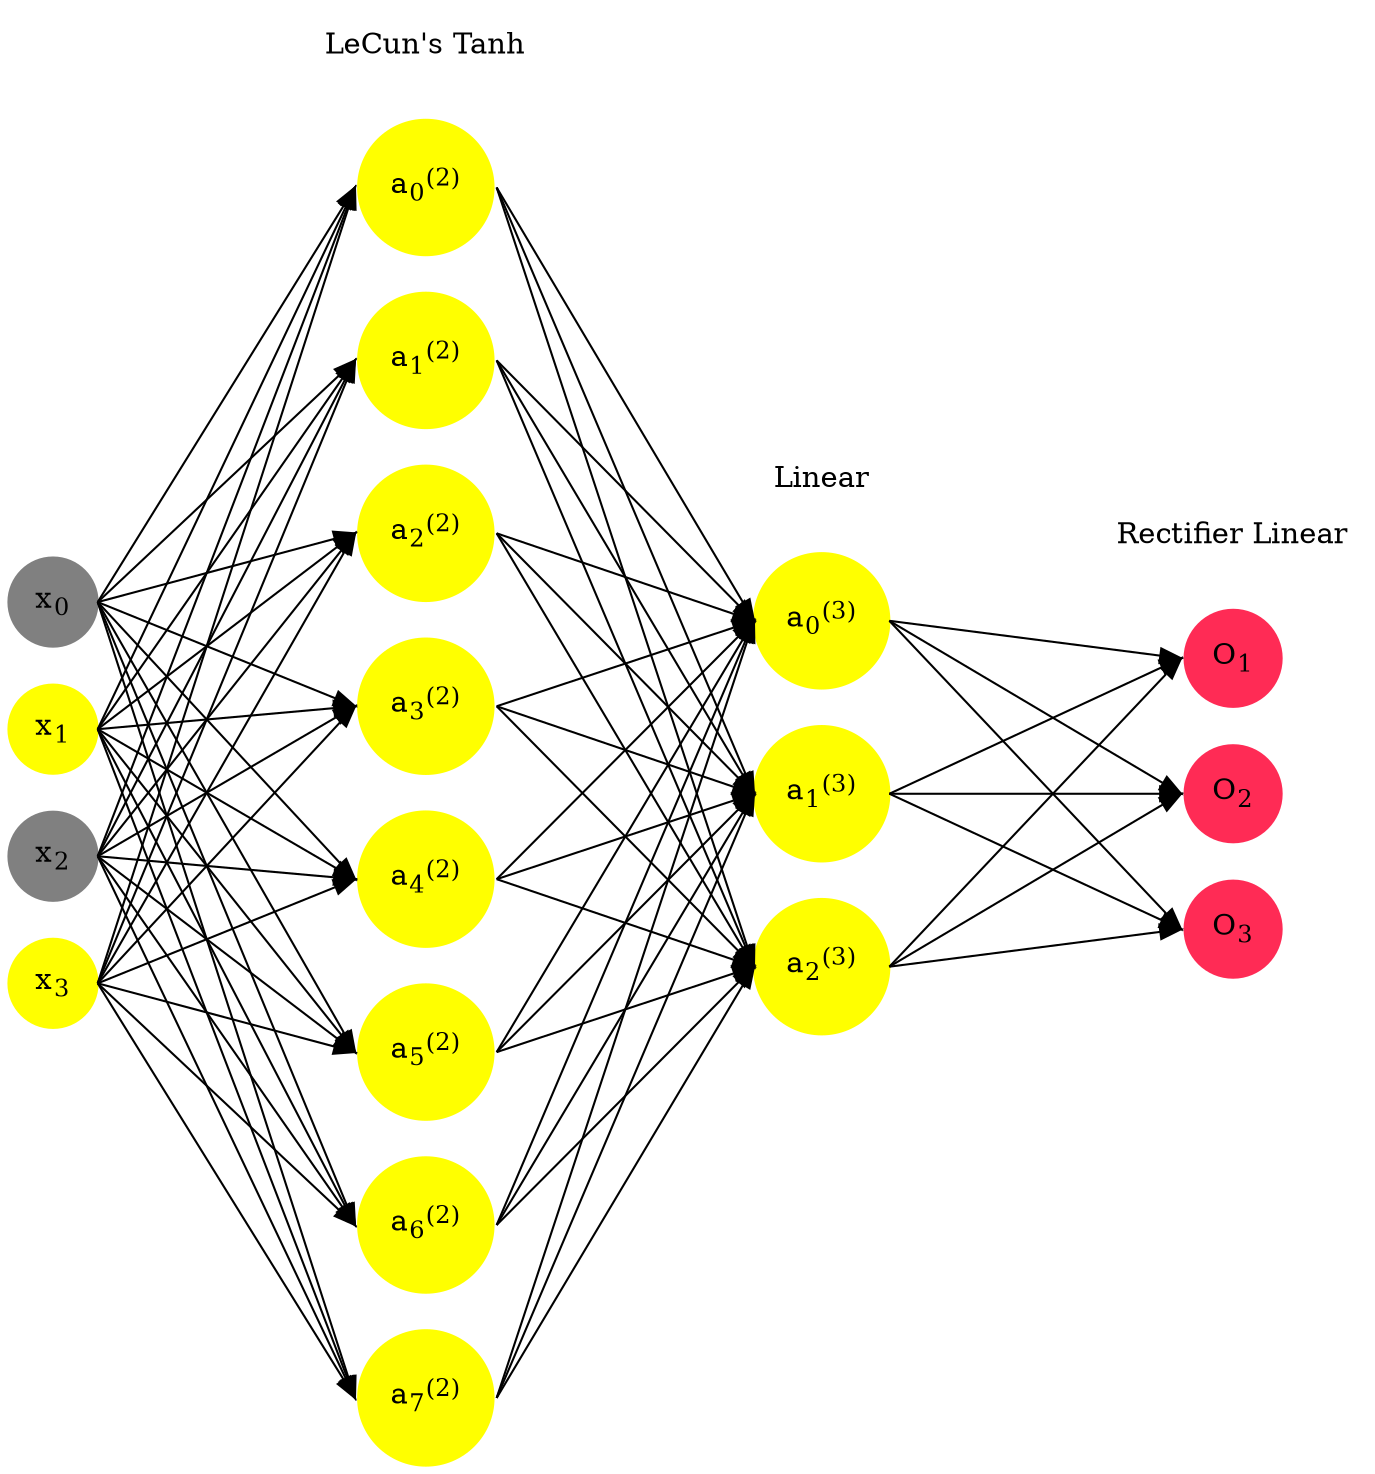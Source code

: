 digraph G {
	rankdir = LR;
	splines=false;
	edge[style=invis];
	ranksep= 1.4;
	{
	node [shape=circle, color="0.1667, 0.0, 0.5", style=filled, fillcolor="0.1667, 0.0, 0.5"];
	x0 [label=<x<sub>0</sub>>];
	}
	{
	node [shape=circle, color="0.1667, 1.0, 1.0", style=filled, fillcolor="0.1667, 1.0, 1.0"];
	x1 [label=<x<sub>1</sub>>];
	}
	{
	node [shape=circle, color="0.1667, 0.0, 0.5", style=filled, fillcolor="0.1667, 0.0, 0.5"];
	x2 [label=<x<sub>2</sub>>];
	}
	{
	node [shape=circle, color="0.1667, 1.0, 1.0", style=filled, fillcolor="0.1667, 1.0, 1.0"];
	x3 [label=<x<sub>3</sub>>];
	}
	{
	node [shape=circle, color="0.1667, 1.715900, 1.357950", style=filled, fillcolor="0.1667, 1.715900, 1.357950"];
	a02 [label=<a<sub>0</sub><sup>(2)</sup>>];
	}
	{
	node [shape=circle, color="0.1667, 1.715900, 1.357950", style=filled, fillcolor="0.1667, 1.715900, 1.357950"];
	a12 [label=<a<sub>1</sub><sup>(2)</sup>>];
	}
	{
	node [shape=circle, color="0.1667, 1.715900, 1.357950", style=filled, fillcolor="0.1667, 1.715900, 1.357950"];
	a22 [label=<a<sub>2</sub><sup>(2)</sup>>];
	}
	{
	node [shape=circle, color="0.1667, 1.715900, 1.357950", style=filled, fillcolor="0.1667, 1.715900, 1.357950"];
	a32 [label=<a<sub>3</sub><sup>(2)</sup>>];
	}
	{
	node [shape=circle, color="0.1667, 1.715900, 1.357950", style=filled, fillcolor="0.1667, 1.715900, 1.357950"];
	a42 [label=<a<sub>4</sub><sup>(2)</sup>>];
	}
	{
	node [shape=circle, color="0.1667, 1.715900, 1.357950", style=filled, fillcolor="0.1667, 1.715900, 1.357950"];
	a52 [label=<a<sub>5</sub><sup>(2)</sup>>];
	}
	{
	node [shape=circle, color="0.1667, 1.715900, 1.357950", style=filled, fillcolor="0.1667, 1.715900, 1.357950"];
	a62 [label=<a<sub>6</sub><sup>(2)</sup>>];
	}
	{
	node [shape=circle, color="0.1667, 1.715900, 1.357950", style=filled, fillcolor="0.1667, 1.715900, 1.357950"];
	a72 [label=<a<sub>7</sub><sup>(2)</sup>>];
	}
	{
	node [shape=circle, color="0.1667, 451507045310760113589697969325472291078179818849197497639199458640019982928282270594134335860521187505794715501952321837255977448681877636237194903882119645308563515830116766199471889534853977210880.000000, 225753522655380056794848984662736145539089909424598748819599729320009991464141135297067167930260593752897357750976160918627988724340938818118597451941059822654281757915058383099735944767426988605440.000000", style=filled, fillcolor="0.1667, 451507045310760113589697969325472291078179818849197497639199458640019982928282270594134335860521187505794715501952321837255977448681877636237194903882119645308563515830116766199471889534853977210880.000000, 225753522655380056794848984662736145539089909424598748819599729320009991464141135297067167930260593752897357750976160918627988724340938818118597451941059822654281757915058383099735944767426988605440.000000"];
	a03 [label=<a<sub>0</sub><sup>(3)</sup>>];
	}
	{
	node [shape=circle, color="0.1667, 3722073536641707971487435590938953453551415550133421867139207176008905081162707856310027541914029764894210962808922669762176869215912092750369042351652239602449971530312201783934075785313467622227968.000000, 1861036768320853985743717795469476726775707775066710933569603588004452540581353928155013770957014882447105481404461334881088434607956046375184521175826119801224985765156100891967037892656733811113984.000000", style=filled, fillcolor="0.1667, 3722073536641707971487435590938953453551415550133421867139207176008905081162707856310027541914029764894210962808922669762176869215912092750369042351652239602449971530312201783934075785313467622227968.000000, 1861036768320853985743717795469476726775707775066710933569603588004452540581353928155013770957014882447105481404461334881088434607956046375184521175826119801224985765156100891967037892656733811113984.000000"];
	a13 [label=<a<sub>1</sub><sup>(3)</sup>>];
	}
	{
	node [shape=circle, color="0.1667, 594694317919618376926986719398906095977493146613244767639930100145251220335078048799475252959982104400180661327859350772698885728157391583938466805055016806575357163699588965796570828187675488419840.000000, 297347158959809188463493359699453047988746573306622383819965050072625610167539024399737626479991052200090330663929675386349442864078695791969233402527508403287678581849794482898285414093837744209920.000000", style=filled, fillcolor="0.1667, 594694317919618376926986719398906095977493146613244767639930100145251220335078048799475252959982104400180661327859350772698885728157391583938466805055016806575357163699588965796570828187675488419840.000000, 297347158959809188463493359699453047988746573306622383819965050072625610167539024399737626479991052200090330663929675386349442864078695791969233402527508403287678581849794482898285414093837744209920.000000"];
	a23 [label=<a<sub>2</sub><sup>(3)</sup>>];
	}
	{
	node [shape=circle, color="0.9667, 0.83, 1.0", style=filled, fillcolor="0.9667, 0.83, 1.0"];
	O1 [label=<O<sub>1</sub>>];
	}
	{
	node [shape=circle, color="0.9667, 0.83, 1.0", style=filled, fillcolor="0.9667, 0.83, 1.0"];
	O2 [label=<O<sub>2</sub>>];
	}
	{
	node [shape=circle, color="0.9667, 0.83, 1.0", style=filled, fillcolor="0.9667, 0.83, 1.0"];
	O3 [label=<O<sub>3</sub>>];
	}
	{
	rank=same;
	x0->x1->x2->x3;
	}
	{
	rank=same;
	a02->a12->a22->a32->a42->a52->a62->a72;
	}
	{
	rank=same;
	a03->a13->a23;
	}
	{
	rank=same;
	O1->O2->O3;
	}
	l1 [shape=plaintext,label="LeCun's Tanh"];
	l1->a02;
	{rank=same; l1;a02};
	l2 [shape=plaintext,label="Linear"];
	l2->a03;
	{rank=same; l2;a03};
	l3 [shape=plaintext,label="Rectifier Linear"];
	l3->O1;
	{rank=same; l3;O1};
edge[style=solid, tailport=e, headport=w];
	{x0;x1;x2;x3} -> {a02;a12;a22;a32;a42;a52;a62;a72};
	{a02;a12;a22;a32;a42;a52;a62;a72} -> {a03;a13;a23};
	{a03;a13;a23} -> {O1,O2,O3};
}